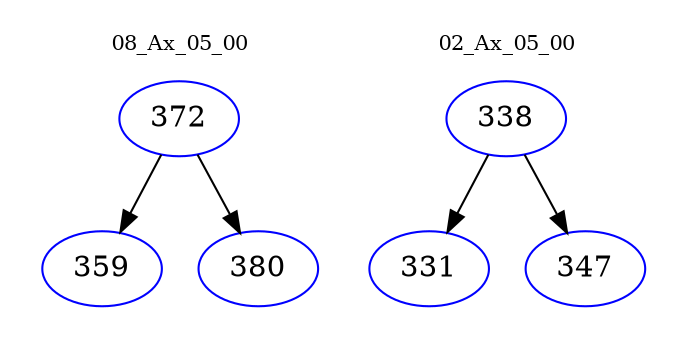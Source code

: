 digraph{
subgraph cluster_0 {
color = white
label = "08_Ax_05_00";
fontsize=10;
T0_372 [label="372", color="blue"]
T0_372 -> T0_359 [color="black"]
T0_359 [label="359", color="blue"]
T0_372 -> T0_380 [color="black"]
T0_380 [label="380", color="blue"]
}
subgraph cluster_1 {
color = white
label = "02_Ax_05_00";
fontsize=10;
T1_338 [label="338", color="blue"]
T1_338 -> T1_331 [color="black"]
T1_331 [label="331", color="blue"]
T1_338 -> T1_347 [color="black"]
T1_347 [label="347", color="blue"]
}
}
